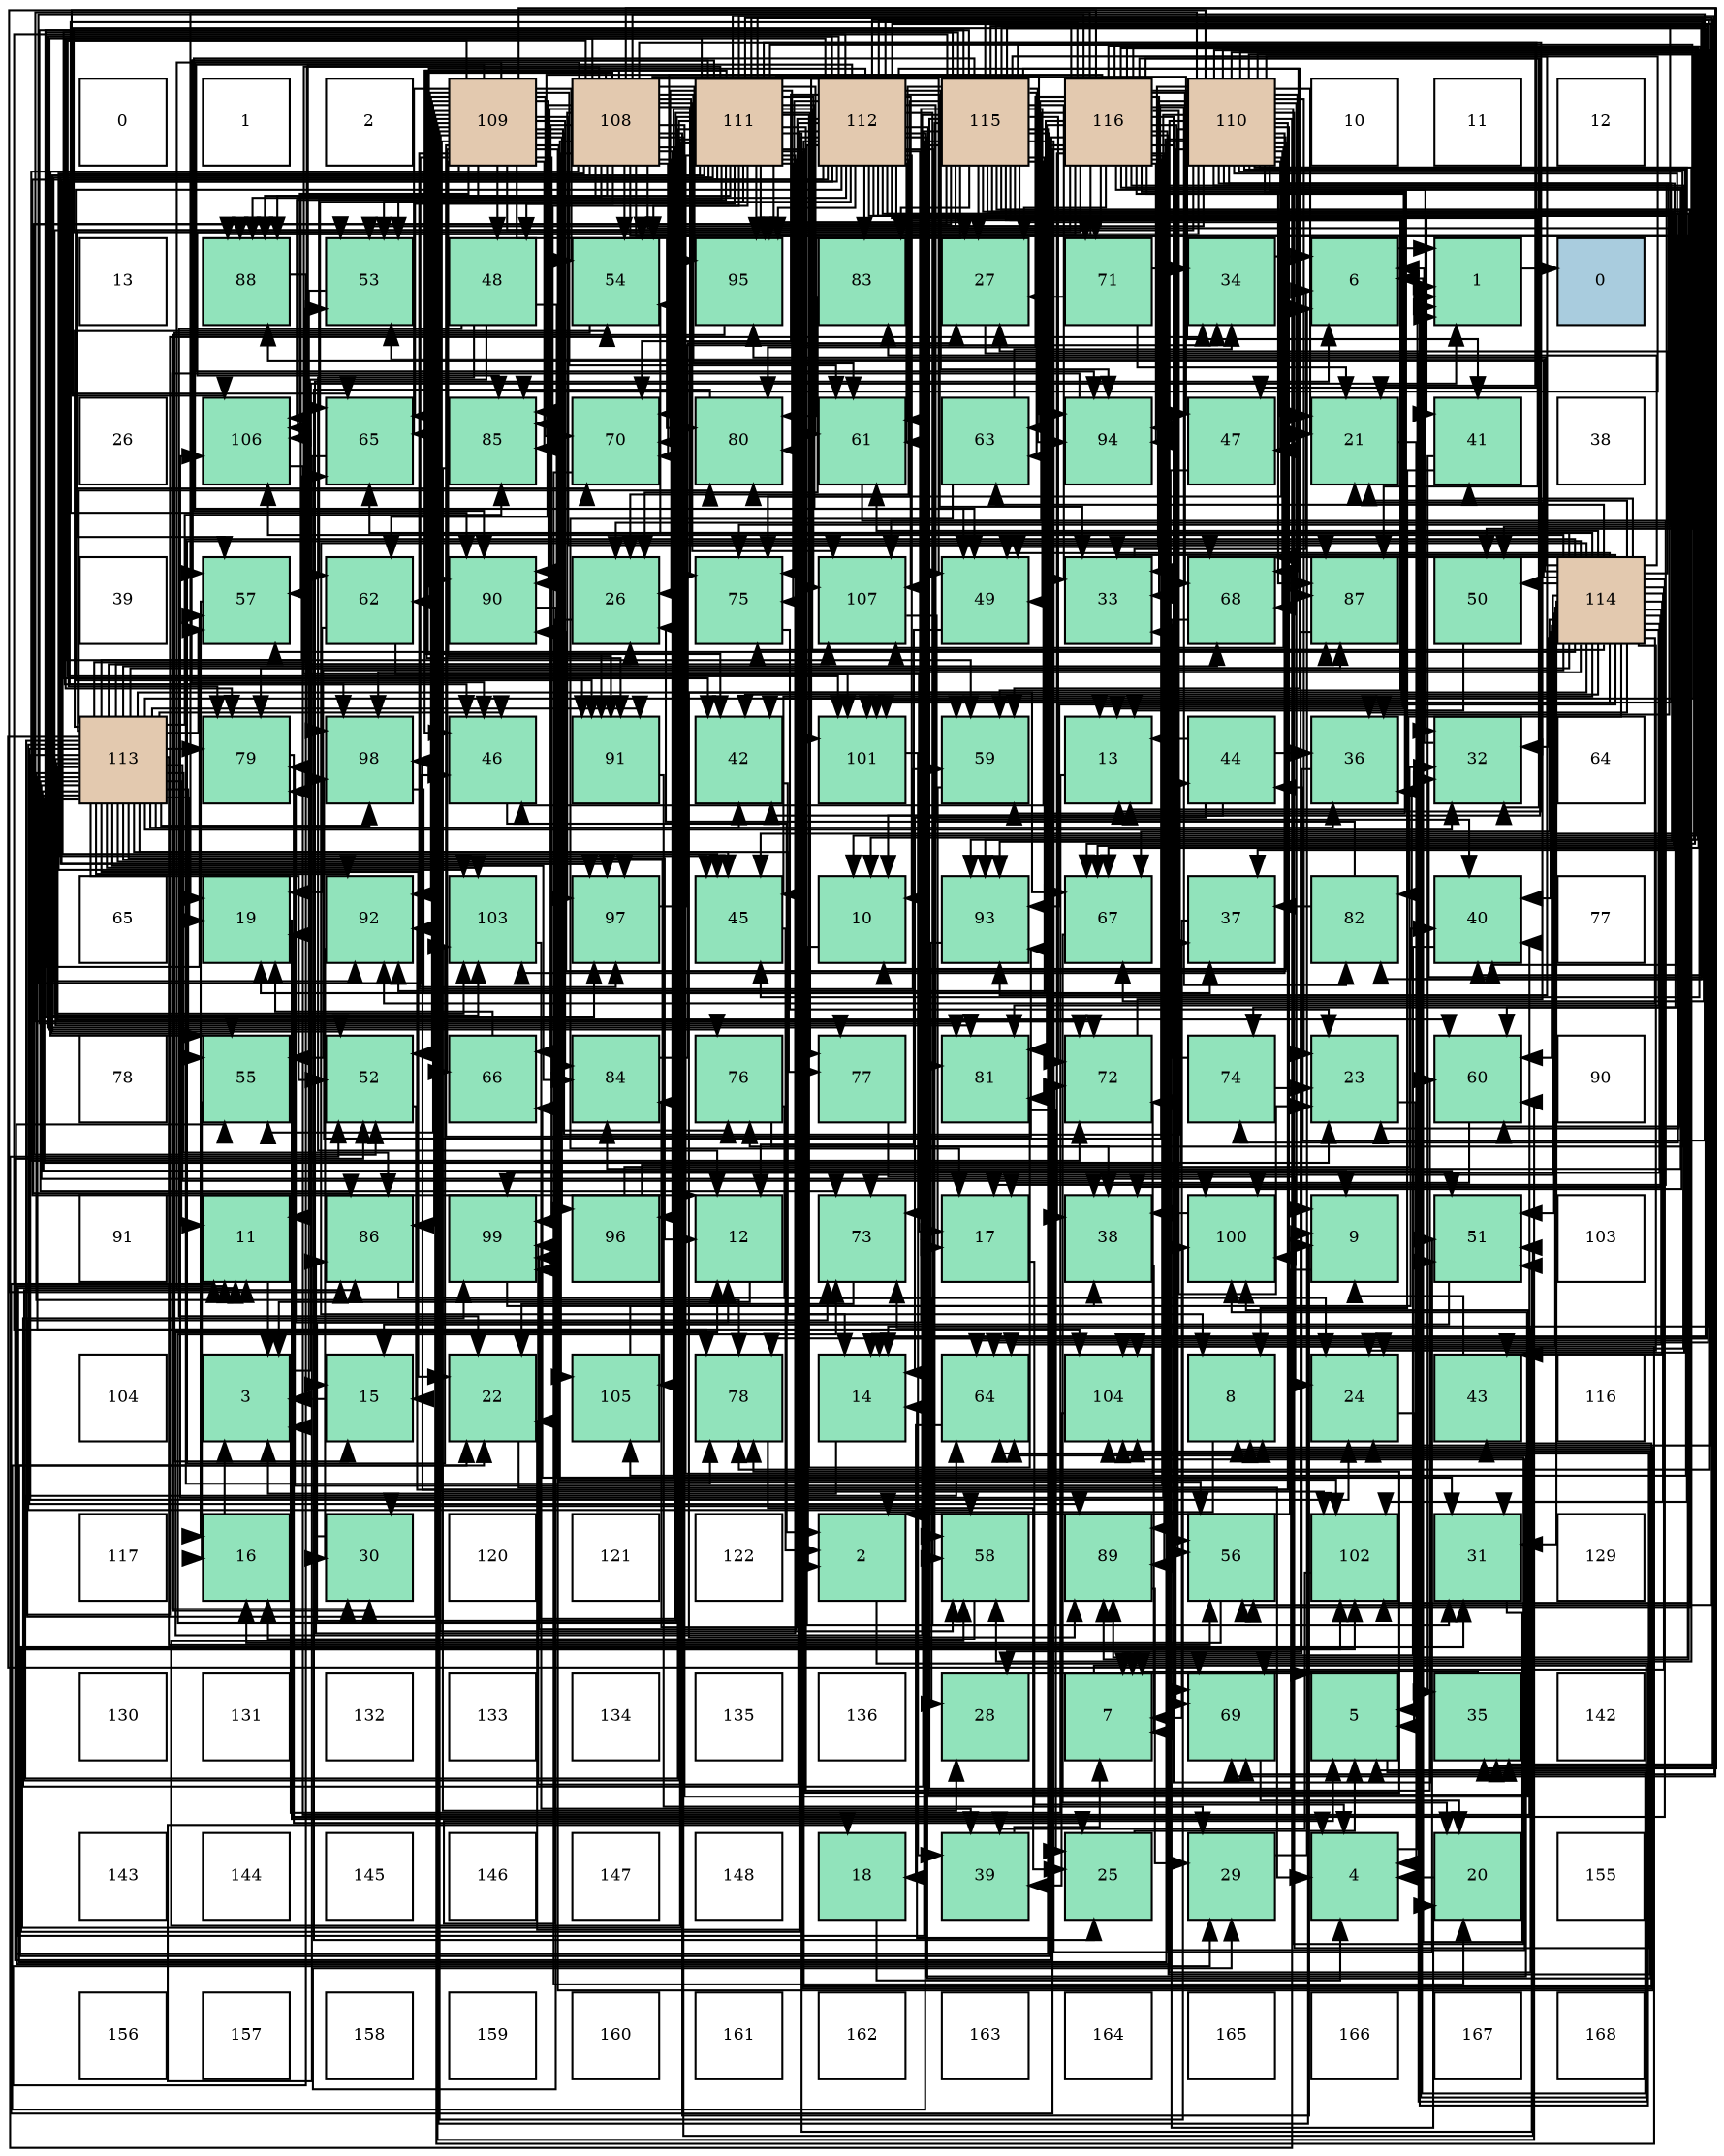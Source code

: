 digraph layout{
 rankdir=TB;
 splines=ortho;
 node [style=filled shape=square fixedsize=true width=0.6];
0[label="0", fontsize=8, fillcolor="#ffffff"];
1[label="1", fontsize=8, fillcolor="#ffffff"];
2[label="2", fontsize=8, fillcolor="#ffffff"];
3[label="109", fontsize=8, fillcolor="#e3c9af"];
4[label="108", fontsize=8, fillcolor="#e3c9af"];
5[label="111", fontsize=8, fillcolor="#e3c9af"];
6[label="112", fontsize=8, fillcolor="#e3c9af"];
7[label="115", fontsize=8, fillcolor="#e3c9af"];
8[label="116", fontsize=8, fillcolor="#e3c9af"];
9[label="110", fontsize=8, fillcolor="#e3c9af"];
10[label="10", fontsize=8, fillcolor="#ffffff"];
11[label="11", fontsize=8, fillcolor="#ffffff"];
12[label="12", fontsize=8, fillcolor="#ffffff"];
13[label="13", fontsize=8, fillcolor="#ffffff"];
14[label="88", fontsize=8, fillcolor="#91e3bb"];
15[label="53", fontsize=8, fillcolor="#91e3bb"];
16[label="48", fontsize=8, fillcolor="#91e3bb"];
17[label="54", fontsize=8, fillcolor="#91e3bb"];
18[label="95", fontsize=8, fillcolor="#91e3bb"];
19[label="83", fontsize=8, fillcolor="#91e3bb"];
20[label="27", fontsize=8, fillcolor="#91e3bb"];
21[label="71", fontsize=8, fillcolor="#91e3bb"];
22[label="34", fontsize=8, fillcolor="#91e3bb"];
23[label="6", fontsize=8, fillcolor="#91e3bb"];
24[label="1", fontsize=8, fillcolor="#91e3bb"];
25[label="0", fontsize=8, fillcolor="#a9ccde"];
26[label="26", fontsize=8, fillcolor="#ffffff"];
27[label="106", fontsize=8, fillcolor="#91e3bb"];
28[label="65", fontsize=8, fillcolor="#91e3bb"];
29[label="85", fontsize=8, fillcolor="#91e3bb"];
30[label="70", fontsize=8, fillcolor="#91e3bb"];
31[label="80", fontsize=8, fillcolor="#91e3bb"];
32[label="61", fontsize=8, fillcolor="#91e3bb"];
33[label="63", fontsize=8, fillcolor="#91e3bb"];
34[label="94", fontsize=8, fillcolor="#91e3bb"];
35[label="47", fontsize=8, fillcolor="#91e3bb"];
36[label="21", fontsize=8, fillcolor="#91e3bb"];
37[label="41", fontsize=8, fillcolor="#91e3bb"];
38[label="38", fontsize=8, fillcolor="#ffffff"];
39[label="39", fontsize=8, fillcolor="#ffffff"];
40[label="57", fontsize=8, fillcolor="#91e3bb"];
41[label="62", fontsize=8, fillcolor="#91e3bb"];
42[label="90", fontsize=8, fillcolor="#91e3bb"];
43[label="26", fontsize=8, fillcolor="#91e3bb"];
44[label="75", fontsize=8, fillcolor="#91e3bb"];
45[label="107", fontsize=8, fillcolor="#91e3bb"];
46[label="49", fontsize=8, fillcolor="#91e3bb"];
47[label="33", fontsize=8, fillcolor="#91e3bb"];
48[label="68", fontsize=8, fillcolor="#91e3bb"];
49[label="87", fontsize=8, fillcolor="#91e3bb"];
50[label="50", fontsize=8, fillcolor="#91e3bb"];
51[label="114", fontsize=8, fillcolor="#e3c9af"];
52[label="113", fontsize=8, fillcolor="#e3c9af"];
53[label="79", fontsize=8, fillcolor="#91e3bb"];
54[label="98", fontsize=8, fillcolor="#91e3bb"];
55[label="46", fontsize=8, fillcolor="#91e3bb"];
56[label="91", fontsize=8, fillcolor="#91e3bb"];
57[label="42", fontsize=8, fillcolor="#91e3bb"];
58[label="101", fontsize=8, fillcolor="#91e3bb"];
59[label="59", fontsize=8, fillcolor="#91e3bb"];
60[label="13", fontsize=8, fillcolor="#91e3bb"];
61[label="44", fontsize=8, fillcolor="#91e3bb"];
62[label="36", fontsize=8, fillcolor="#91e3bb"];
63[label="32", fontsize=8, fillcolor="#91e3bb"];
64[label="64", fontsize=8, fillcolor="#ffffff"];
65[label="65", fontsize=8, fillcolor="#ffffff"];
66[label="19", fontsize=8, fillcolor="#91e3bb"];
67[label="92", fontsize=8, fillcolor="#91e3bb"];
68[label="103", fontsize=8, fillcolor="#91e3bb"];
69[label="97", fontsize=8, fillcolor="#91e3bb"];
70[label="45", fontsize=8, fillcolor="#91e3bb"];
71[label="10", fontsize=8, fillcolor="#91e3bb"];
72[label="93", fontsize=8, fillcolor="#91e3bb"];
73[label="67", fontsize=8, fillcolor="#91e3bb"];
74[label="37", fontsize=8, fillcolor="#91e3bb"];
75[label="82", fontsize=8, fillcolor="#91e3bb"];
76[label="40", fontsize=8, fillcolor="#91e3bb"];
77[label="77", fontsize=8, fillcolor="#ffffff"];
78[label="78", fontsize=8, fillcolor="#ffffff"];
79[label="55", fontsize=8, fillcolor="#91e3bb"];
80[label="52", fontsize=8, fillcolor="#91e3bb"];
81[label="66", fontsize=8, fillcolor="#91e3bb"];
82[label="84", fontsize=8, fillcolor="#91e3bb"];
83[label="76", fontsize=8, fillcolor="#91e3bb"];
84[label="77", fontsize=8, fillcolor="#91e3bb"];
85[label="81", fontsize=8, fillcolor="#91e3bb"];
86[label="72", fontsize=8, fillcolor="#91e3bb"];
87[label="74", fontsize=8, fillcolor="#91e3bb"];
88[label="23", fontsize=8, fillcolor="#91e3bb"];
89[label="60", fontsize=8, fillcolor="#91e3bb"];
90[label="90", fontsize=8, fillcolor="#ffffff"];
91[label="91", fontsize=8, fillcolor="#ffffff"];
92[label="11", fontsize=8, fillcolor="#91e3bb"];
93[label="86", fontsize=8, fillcolor="#91e3bb"];
94[label="99", fontsize=8, fillcolor="#91e3bb"];
95[label="96", fontsize=8, fillcolor="#91e3bb"];
96[label="12", fontsize=8, fillcolor="#91e3bb"];
97[label="73", fontsize=8, fillcolor="#91e3bb"];
98[label="17", fontsize=8, fillcolor="#91e3bb"];
99[label="38", fontsize=8, fillcolor="#91e3bb"];
100[label="100", fontsize=8, fillcolor="#91e3bb"];
101[label="9", fontsize=8, fillcolor="#91e3bb"];
102[label="51", fontsize=8, fillcolor="#91e3bb"];
103[label="103", fontsize=8, fillcolor="#ffffff"];
104[label="104", fontsize=8, fillcolor="#ffffff"];
105[label="3", fontsize=8, fillcolor="#91e3bb"];
106[label="15", fontsize=8, fillcolor="#91e3bb"];
107[label="22", fontsize=8, fillcolor="#91e3bb"];
108[label="105", fontsize=8, fillcolor="#91e3bb"];
109[label="78", fontsize=8, fillcolor="#91e3bb"];
110[label="14", fontsize=8, fillcolor="#91e3bb"];
111[label="64", fontsize=8, fillcolor="#91e3bb"];
112[label="104", fontsize=8, fillcolor="#91e3bb"];
113[label="8", fontsize=8, fillcolor="#91e3bb"];
114[label="24", fontsize=8, fillcolor="#91e3bb"];
115[label="43", fontsize=8, fillcolor="#91e3bb"];
116[label="116", fontsize=8, fillcolor="#ffffff"];
117[label="117", fontsize=8, fillcolor="#ffffff"];
118[label="16", fontsize=8, fillcolor="#91e3bb"];
119[label="30", fontsize=8, fillcolor="#91e3bb"];
120[label="120", fontsize=8, fillcolor="#ffffff"];
121[label="121", fontsize=8, fillcolor="#ffffff"];
122[label="122", fontsize=8, fillcolor="#ffffff"];
123[label="2", fontsize=8, fillcolor="#91e3bb"];
124[label="58", fontsize=8, fillcolor="#91e3bb"];
125[label="89", fontsize=8, fillcolor="#91e3bb"];
126[label="56", fontsize=8, fillcolor="#91e3bb"];
127[label="102", fontsize=8, fillcolor="#91e3bb"];
128[label="31", fontsize=8, fillcolor="#91e3bb"];
129[label="129", fontsize=8, fillcolor="#ffffff"];
130[label="130", fontsize=8, fillcolor="#ffffff"];
131[label="131", fontsize=8, fillcolor="#ffffff"];
132[label="132", fontsize=8, fillcolor="#ffffff"];
133[label="133", fontsize=8, fillcolor="#ffffff"];
134[label="134", fontsize=8, fillcolor="#ffffff"];
135[label="135", fontsize=8, fillcolor="#ffffff"];
136[label="136", fontsize=8, fillcolor="#ffffff"];
137[label="28", fontsize=8, fillcolor="#91e3bb"];
138[label="7", fontsize=8, fillcolor="#91e3bb"];
139[label="69", fontsize=8, fillcolor="#91e3bb"];
140[label="5", fontsize=8, fillcolor="#91e3bb"];
141[label="35", fontsize=8, fillcolor="#91e3bb"];
142[label="142", fontsize=8, fillcolor="#ffffff"];
143[label="143", fontsize=8, fillcolor="#ffffff"];
144[label="144", fontsize=8, fillcolor="#ffffff"];
145[label="145", fontsize=8, fillcolor="#ffffff"];
146[label="146", fontsize=8, fillcolor="#ffffff"];
147[label="147", fontsize=8, fillcolor="#ffffff"];
148[label="148", fontsize=8, fillcolor="#ffffff"];
149[label="18", fontsize=8, fillcolor="#91e3bb"];
150[label="39", fontsize=8, fillcolor="#91e3bb"];
151[label="25", fontsize=8, fillcolor="#91e3bb"];
152[label="29", fontsize=8, fillcolor="#91e3bb"];
153[label="4", fontsize=8, fillcolor="#91e3bb"];
154[label="20", fontsize=8, fillcolor="#91e3bb"];
155[label="155", fontsize=8, fillcolor="#ffffff"];
156[label="156", fontsize=8, fillcolor="#ffffff"];
157[label="157", fontsize=8, fillcolor="#ffffff"];
158[label="158", fontsize=8, fillcolor="#ffffff"];
159[label="159", fontsize=8, fillcolor="#ffffff"];
160[label="160", fontsize=8, fillcolor="#ffffff"];
161[label="161", fontsize=8, fillcolor="#ffffff"];
162[label="162", fontsize=8, fillcolor="#ffffff"];
163[label="163", fontsize=8, fillcolor="#ffffff"];
164[label="164", fontsize=8, fillcolor="#ffffff"];
165[label="165", fontsize=8, fillcolor="#ffffff"];
166[label="166", fontsize=8, fillcolor="#ffffff"];
167[label="167", fontsize=8, fillcolor="#ffffff"];
168[label="168", fontsize=8, fillcolor="#ffffff"];
edge [constraint=false, style=vis];24 -> 25;
123 -> 24;
105 -> 24;
153 -> 24;
140 -> 24;
23 -> 24;
138 -> 24;
113 -> 123;
101 -> 123;
71 -> 123;
92 -> 105;
96 -> 105;
60 -> 105;
110 -> 105;
106 -> 105;
118 -> 105;
98 -> 153;
149 -> 153;
66 -> 153;
154 -> 153;
36 -> 153;
107 -> 153;
88 -> 140;
114 -> 140;
151 -> 140;
43 -> 140;
20 -> 140;
137 -> 140;
152 -> 23;
119 -> 23;
128 -> 23;
63 -> 23;
47 -> 23;
22 -> 23;
141 -> 138;
62 -> 138;
74 -> 138;
99 -> 138;
150 -> 138;
76 -> 138;
37 -> 113;
37 -> 141;
57 -> 113;
115 -> 101;
61 -> 71;
61 -> 60;
61 -> 110;
61 -> 62;
70 -> 123;
55 -> 123;
35 -> 92;
16 -> 92;
16 -> 96;
16 -> 107;
16 -> 128;
46 -> 96;
50 -> 60;
102 -> 106;
80 -> 106;
15 -> 106;
17 -> 106;
79 -> 118;
126 -> 118;
40 -> 118;
124 -> 118;
59 -> 98;
89 -> 98;
32 -> 98;
41 -> 98;
41 -> 66;
33 -> 98;
33 -> 22;
111 -> 149;
28 -> 149;
81 -> 66;
73 -> 154;
48 -> 154;
139 -> 154;
30 -> 154;
21 -> 36;
21 -> 20;
21 -> 22;
86 -> 36;
97 -> 107;
87 -> 88;
87 -> 47;
44 -> 88;
83 -> 114;
83 -> 99;
84 -> 114;
109 -> 151;
53 -> 151;
31 -> 151;
85 -> 151;
75 -> 43;
75 -> 74;
19 -> 43;
82 -> 20;
29 -> 137;
93 -> 137;
49 -> 137;
14 -> 152;
125 -> 152;
42 -> 152;
56 -> 152;
67 -> 119;
72 -> 119;
34 -> 119;
18 -> 119;
95 -> 63;
95 -> 74;
69 -> 22;
54 -> 74;
94 -> 99;
100 -> 99;
58 -> 150;
127 -> 150;
68 -> 150;
112 -> 150;
108 -> 76;
27 -> 76;
45 -> 76;
4 -> 101;
4 -> 43;
4 -> 57;
4 -> 61;
4 -> 70;
4 -> 55;
4 -> 35;
4 -> 16;
4 -> 46;
4 -> 102;
4 -> 17;
4 -> 79;
4 -> 40;
4 -> 59;
4 -> 32;
4 -> 41;
4 -> 81;
4 -> 48;
4 -> 139;
4 -> 30;
4 -> 21;
4 -> 87;
4 -> 44;
4 -> 53;
4 -> 93;
4 -> 14;
4 -> 125;
4 -> 42;
4 -> 56;
4 -> 34;
4 -> 18;
4 -> 95;
4 -> 69;
4 -> 54;
4 -> 94;
4 -> 100;
4 -> 127;
4 -> 68;
4 -> 108;
4 -> 27;
4 -> 45;
3 -> 113;
3 -> 101;
3 -> 141;
3 -> 61;
3 -> 16;
3 -> 46;
3 -> 80;
3 -> 15;
3 -> 17;
3 -> 79;
3 -> 126;
3 -> 124;
3 -> 59;
3 -> 89;
3 -> 32;
3 -> 41;
3 -> 28;
3 -> 81;
3 -> 30;
3 -> 21;
3 -> 86;
3 -> 97;
3 -> 83;
3 -> 31;
3 -> 82;
3 -> 29;
3 -> 93;
3 -> 49;
3 -> 42;
3 -> 56;
3 -> 67;
3 -> 72;
3 -> 34;
3 -> 95;
3 -> 69;
3 -> 94;
3 -> 100;
3 -> 58;
3 -> 127;
3 -> 112;
3 -> 27;
9 -> 113;
9 -> 101;
9 -> 71;
9 -> 60;
9 -> 110;
9 -> 66;
9 -> 36;
9 -> 107;
9 -> 88;
9 -> 43;
9 -> 128;
9 -> 63;
9 -> 47;
9 -> 74;
9 -> 57;
9 -> 70;
9 -> 35;
9 -> 46;
9 -> 80;
9 -> 126;
9 -> 40;
9 -> 124;
9 -> 89;
9 -> 111;
9 -> 28;
9 -> 73;
9 -> 48;
9 -> 139;
9 -> 97;
9 -> 44;
9 -> 83;
9 -> 109;
9 -> 31;
9 -> 29;
9 -> 49;
9 -> 14;
9 -> 125;
9 -> 42;
9 -> 67;
9 -> 72;
9 -> 34;
9 -> 18;
9 -> 54;
9 -> 58;
9 -> 68;
9 -> 112;
9 -> 108;
9 -> 27;
9 -> 45;
5 -> 113;
5 -> 92;
5 -> 96;
5 -> 60;
5 -> 36;
5 -> 20;
5 -> 141;
5 -> 62;
5 -> 55;
5 -> 35;
5 -> 46;
5 -> 102;
5 -> 80;
5 -> 15;
5 -> 17;
5 -> 79;
5 -> 126;
5 -> 40;
5 -> 124;
5 -> 89;
5 -> 32;
5 -> 41;
5 -> 111;
5 -> 28;
5 -> 81;
5 -> 73;
5 -> 139;
5 -> 30;
5 -> 86;
5 -> 97;
5 -> 87;
5 -> 44;
5 -> 83;
5 -> 84;
5 -> 109;
5 -> 53;
5 -> 31;
5 -> 85;
5 -> 29;
5 -> 93;
5 -> 49;
5 -> 14;
5 -> 56;
5 -> 67;
5 -> 18;
5 -> 69;
5 -> 94;
5 -> 58;
5 -> 127;
5 -> 27;
5 -> 45;
6 -> 71;
6 -> 96;
6 -> 110;
6 -> 107;
6 -> 88;
6 -> 43;
6 -> 128;
6 -> 63;
6 -> 47;
6 -> 141;
6 -> 62;
6 -> 76;
6 -> 57;
6 -> 115;
6 -> 70;
6 -> 55;
6 -> 50;
6 -> 124;
6 -> 59;
6 -> 32;
6 -> 111;
6 -> 28;
6 -> 48;
6 -> 30;
6 -> 86;
6 -> 97;
6 -> 44;
6 -> 84;
6 -> 109;
6 -> 85;
6 -> 19;
6 -> 82;
6 -> 49;
6 -> 14;
6 -> 125;
6 -> 42;
6 -> 56;
6 -> 72;
6 -> 34;
6 -> 18;
6 -> 69;
6 -> 54;
6 -> 94;
6 -> 100;
6 -> 58;
6 -> 127;
6 -> 68;
6 -> 112;
6 -> 45;
52 -> 101;
52 -> 92;
52 -> 96;
52 -> 66;
52 -> 107;
52 -> 88;
52 -> 114;
52 -> 43;
52 -> 63;
52 -> 22;
52 -> 62;
52 -> 99;
52 -> 57;
52 -> 70;
52 -> 55;
52 -> 102;
52 -> 80;
52 -> 15;
52 -> 17;
52 -> 79;
52 -> 126;
52 -> 40;
52 -> 124;
52 -> 59;
52 -> 89;
52 -> 28;
52 -> 73;
52 -> 48;
52 -> 139;
52 -> 30;
52 -> 86;
52 -> 97;
52 -> 84;
52 -> 109;
52 -> 53;
52 -> 31;
52 -> 85;
52 -> 82;
52 -> 29;
52 -> 93;
52 -> 49;
52 -> 125;
52 -> 56;
52 -> 67;
52 -> 69;
52 -> 54;
52 -> 100;
52 -> 68;
52 -> 112;
52 -> 108;
52 -> 45;
51 -> 110;
51 -> 66;
51 -> 36;
51 -> 114;
51 -> 20;
51 -> 128;
51 -> 63;
51 -> 47;
51 -> 62;
51 -> 99;
51 -> 76;
51 -> 37;
51 -> 57;
51 -> 115;
51 -> 70;
51 -> 46;
51 -> 50;
51 -> 102;
51 -> 15;
51 -> 17;
51 -> 79;
51 -> 40;
51 -> 89;
51 -> 32;
51 -> 33;
51 -> 111;
51 -> 28;
51 -> 73;
51 -> 48;
51 -> 139;
51 -> 97;
51 -> 44;
51 -> 109;
51 -> 53;
51 -> 85;
51 -> 75;
51 -> 19;
51 -> 14;
51 -> 125;
51 -> 67;
51 -> 72;
51 -> 18;
51 -> 54;
51 -> 94;
51 -> 58;
51 -> 127;
51 -> 68;
51 -> 112;
51 -> 27;
7 -> 71;
7 -> 92;
7 -> 96;
7 -> 60;
7 -> 110;
7 -> 66;
7 -> 36;
7 -> 107;
7 -> 114;
7 -> 20;
7 -> 128;
7 -> 47;
7 -> 37;
7 -> 55;
7 -> 46;
7 -> 50;
7 -> 102;
7 -> 80;
7 -> 15;
7 -> 79;
7 -> 126;
7 -> 40;
7 -> 124;
7 -> 59;
7 -> 89;
7 -> 32;
7 -> 33;
7 -> 111;
7 -> 73;
7 -> 86;
7 -> 44;
7 -> 109;
7 -> 53;
7 -> 31;
7 -> 85;
7 -> 75;
7 -> 19;
7 -> 29;
7 -> 93;
7 -> 42;
7 -> 56;
7 -> 72;
7 -> 34;
7 -> 69;
7 -> 94;
7 -> 100;
7 -> 58;
7 -> 127;
7 -> 27;
8 -> 71;
8 -> 92;
8 -> 60;
8 -> 110;
8 -> 88;
8 -> 114;
8 -> 20;
8 -> 63;
8 -> 47;
8 -> 99;
8 -> 76;
8 -> 37;
8 -> 57;
8 -> 115;
8 -> 70;
8 -> 55;
8 -> 102;
8 -> 80;
8 -> 15;
8 -> 17;
8 -> 126;
8 -> 59;
8 -> 33;
8 -> 111;
8 -> 73;
8 -> 48;
8 -> 139;
8 -> 30;
8 -> 86;
8 -> 53;
8 -> 31;
8 -> 85;
8 -> 75;
8 -> 82;
8 -> 29;
8 -> 93;
8 -> 49;
8 -> 14;
8 -> 125;
8 -> 42;
8 -> 67;
8 -> 72;
8 -> 34;
8 -> 18;
8 -> 54;
8 -> 100;
8 -> 68;
8 -> 112;
8 -> 45;
edge [constraint=true, style=invis];
0 -> 13 -> 26 -> 39 -> 52 -> 65 -> 78 -> 91 -> 104 -> 117 -> 130 -> 143 -> 156;
1 -> 14 -> 27 -> 40 -> 53 -> 66 -> 79 -> 92 -> 105 -> 118 -> 131 -> 144 -> 157;
2 -> 15 -> 28 -> 41 -> 54 -> 67 -> 80 -> 93 -> 106 -> 119 -> 132 -> 145 -> 158;
3 -> 16 -> 29 -> 42 -> 55 -> 68 -> 81 -> 94 -> 107 -> 120 -> 133 -> 146 -> 159;
4 -> 17 -> 30 -> 43 -> 56 -> 69 -> 82 -> 95 -> 108 -> 121 -> 134 -> 147 -> 160;
5 -> 18 -> 31 -> 44 -> 57 -> 70 -> 83 -> 96 -> 109 -> 122 -> 135 -> 148 -> 161;
6 -> 19 -> 32 -> 45 -> 58 -> 71 -> 84 -> 97 -> 110 -> 123 -> 136 -> 149 -> 162;
7 -> 20 -> 33 -> 46 -> 59 -> 72 -> 85 -> 98 -> 111 -> 124 -> 137 -> 150 -> 163;
8 -> 21 -> 34 -> 47 -> 60 -> 73 -> 86 -> 99 -> 112 -> 125 -> 138 -> 151 -> 164;
9 -> 22 -> 35 -> 48 -> 61 -> 74 -> 87 -> 100 -> 113 -> 126 -> 139 -> 152 -> 165;
10 -> 23 -> 36 -> 49 -> 62 -> 75 -> 88 -> 101 -> 114 -> 127 -> 140 -> 153 -> 166;
11 -> 24 -> 37 -> 50 -> 63 -> 76 -> 89 -> 102 -> 115 -> 128 -> 141 -> 154 -> 167;
12 -> 25 -> 38 -> 51 -> 64 -> 77 -> 90 -> 103 -> 116 -> 129 -> 142 -> 155 -> 168;
rank = same {0 -> 1 -> 2 -> 3 -> 4 -> 5 -> 6 -> 7 -> 8 -> 9 -> 10 -> 11 -> 12};
rank = same {13 -> 14 -> 15 -> 16 -> 17 -> 18 -> 19 -> 20 -> 21 -> 22 -> 23 -> 24 -> 25};
rank = same {26 -> 27 -> 28 -> 29 -> 30 -> 31 -> 32 -> 33 -> 34 -> 35 -> 36 -> 37 -> 38};
rank = same {39 -> 40 -> 41 -> 42 -> 43 -> 44 -> 45 -> 46 -> 47 -> 48 -> 49 -> 50 -> 51};
rank = same {52 -> 53 -> 54 -> 55 -> 56 -> 57 -> 58 -> 59 -> 60 -> 61 -> 62 -> 63 -> 64};
rank = same {65 -> 66 -> 67 -> 68 -> 69 -> 70 -> 71 -> 72 -> 73 -> 74 -> 75 -> 76 -> 77};
rank = same {78 -> 79 -> 80 -> 81 -> 82 -> 83 -> 84 -> 85 -> 86 -> 87 -> 88 -> 89 -> 90};
rank = same {91 -> 92 -> 93 -> 94 -> 95 -> 96 -> 97 -> 98 -> 99 -> 100 -> 101 -> 102 -> 103};
rank = same {104 -> 105 -> 106 -> 107 -> 108 -> 109 -> 110 -> 111 -> 112 -> 113 -> 114 -> 115 -> 116};
rank = same {117 -> 118 -> 119 -> 120 -> 121 -> 122 -> 123 -> 124 -> 125 -> 126 -> 127 -> 128 -> 129};
rank = same {130 -> 131 -> 132 -> 133 -> 134 -> 135 -> 136 -> 137 -> 138 -> 139 -> 140 -> 141 -> 142};
rank = same {143 -> 144 -> 145 -> 146 -> 147 -> 148 -> 149 -> 150 -> 151 -> 152 -> 153 -> 154 -> 155};
rank = same {156 -> 157 -> 158 -> 159 -> 160 -> 161 -> 162 -> 163 -> 164 -> 165 -> 166 -> 167 -> 168};
}